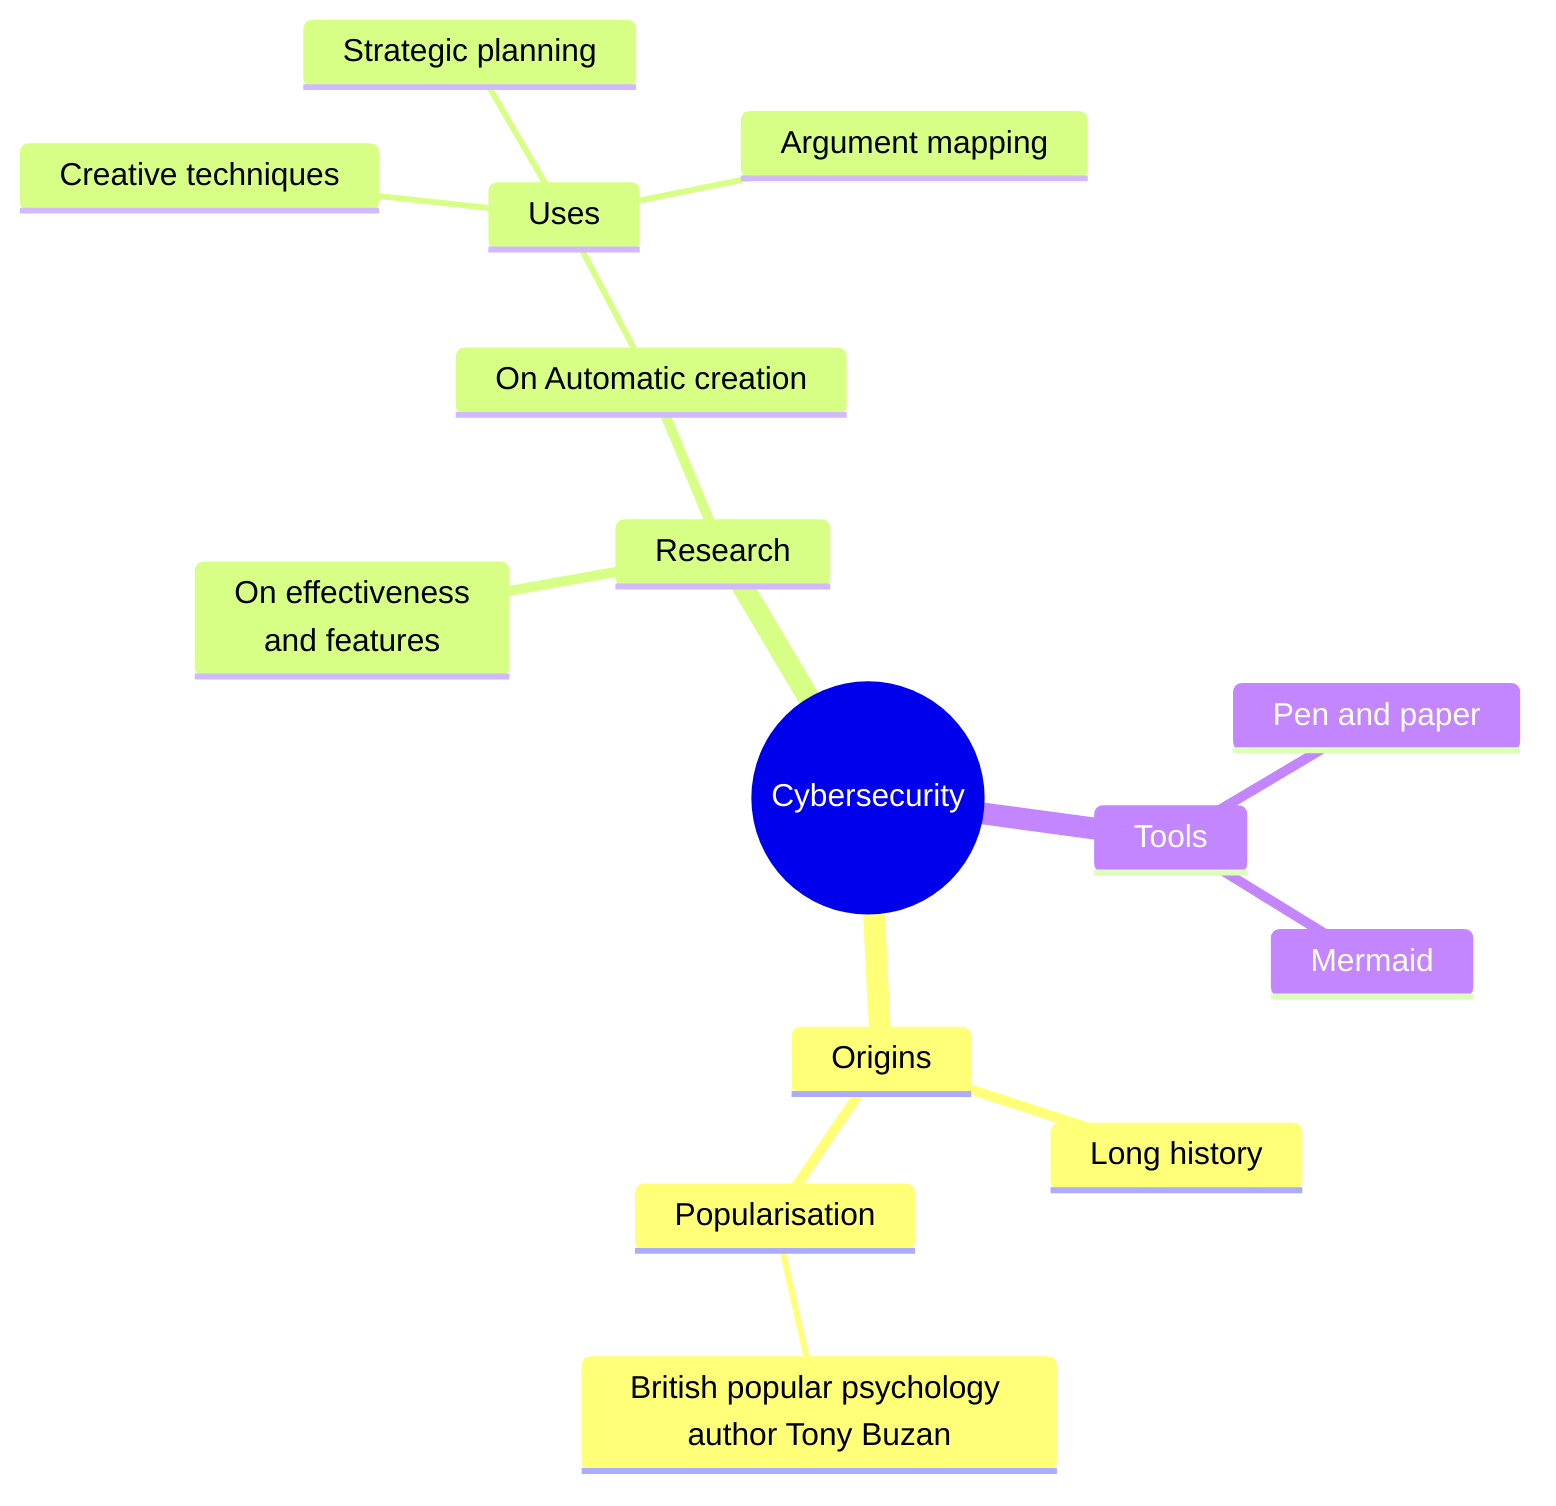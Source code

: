 mindmap
  root((Cybersecurity))
    Origins
      Long history
      ::icon(fa fa-book)
      Popularisation
        British popular psychology author Tony Buzan
    Research
      On effectiveness<br/>and features
      On Automatic creation
        Uses
            Creative techniques
            Strategic planning
            Argument mapping
    Tools
      Pen and paper
      Mermaid